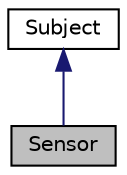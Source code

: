 digraph "Sensor"
{
 // LATEX_PDF_SIZE
  edge [fontname="Helvetica",fontsize="10",labelfontname="Helvetica",labelfontsize="10"];
  node [fontname="Helvetica",fontsize="10",shape=record];
  Node1 [label="Sensor",height=0.2,width=0.4,color="black", fillcolor="grey75", style="filled", fontcolor="black",tooltip="Abstract base class representing a generic sensor."];
  Node2 -> Node1 [dir="back",color="midnightblue",fontsize="10",style="solid",fontname="Helvetica"];
  Node2 [label="Subject",height=0.2,width=0.4,color="black", fillcolor="white", style="filled",URL="$classSubject.html",tooltip="Base class for subjects that notify observers of changes."];
}
